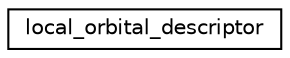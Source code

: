 digraph "Graphical Class Hierarchy"
{
 // INTERACTIVE_SVG=YES
  edge [fontname="Helvetica",fontsize="10",labelfontname="Helvetica",labelfontsize="10"];
  node [fontname="Helvetica",fontsize="10",shape=record];
  rankdir="LR";
  Node1 [label="local_orbital_descriptor",height=0.2,width=0.4,color="black", fillcolor="white", style="filled",URL="$structlocal__orbital__descriptor.html",tooltip="descriptor of a local orbital radial function "];
}
